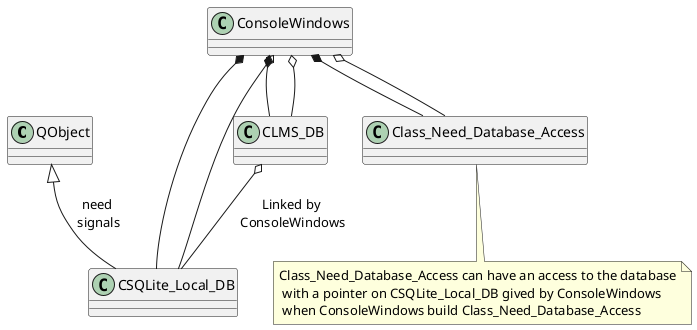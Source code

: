 @startuml


QObject <|-- CSQLite_Local_DB : need\n signals
ConsoleWindows *-- CSQLite_Local_DB
ConsoleWindows o-- CSQLite_Local_DB
ConsoleWindows *-- CLMS_DB
CLMS_DB o-- CSQLite_Local_DB : Linked by\n ConsoleWindows
ConsoleWindows o-- CLMS_DB
ConsoleWindows *-- Class_Need_Database_Access
ConsoleWindows o-- Class_Need_Database_Access
class Class_Need_Database_Access
note bottom : Class_Need_Database_Access can have an access to the database\n with a pointer on CSQLite_Local_DB gived by ConsoleWindows\n when ConsoleWindows build Class_Need_Database_Access

@enduml
